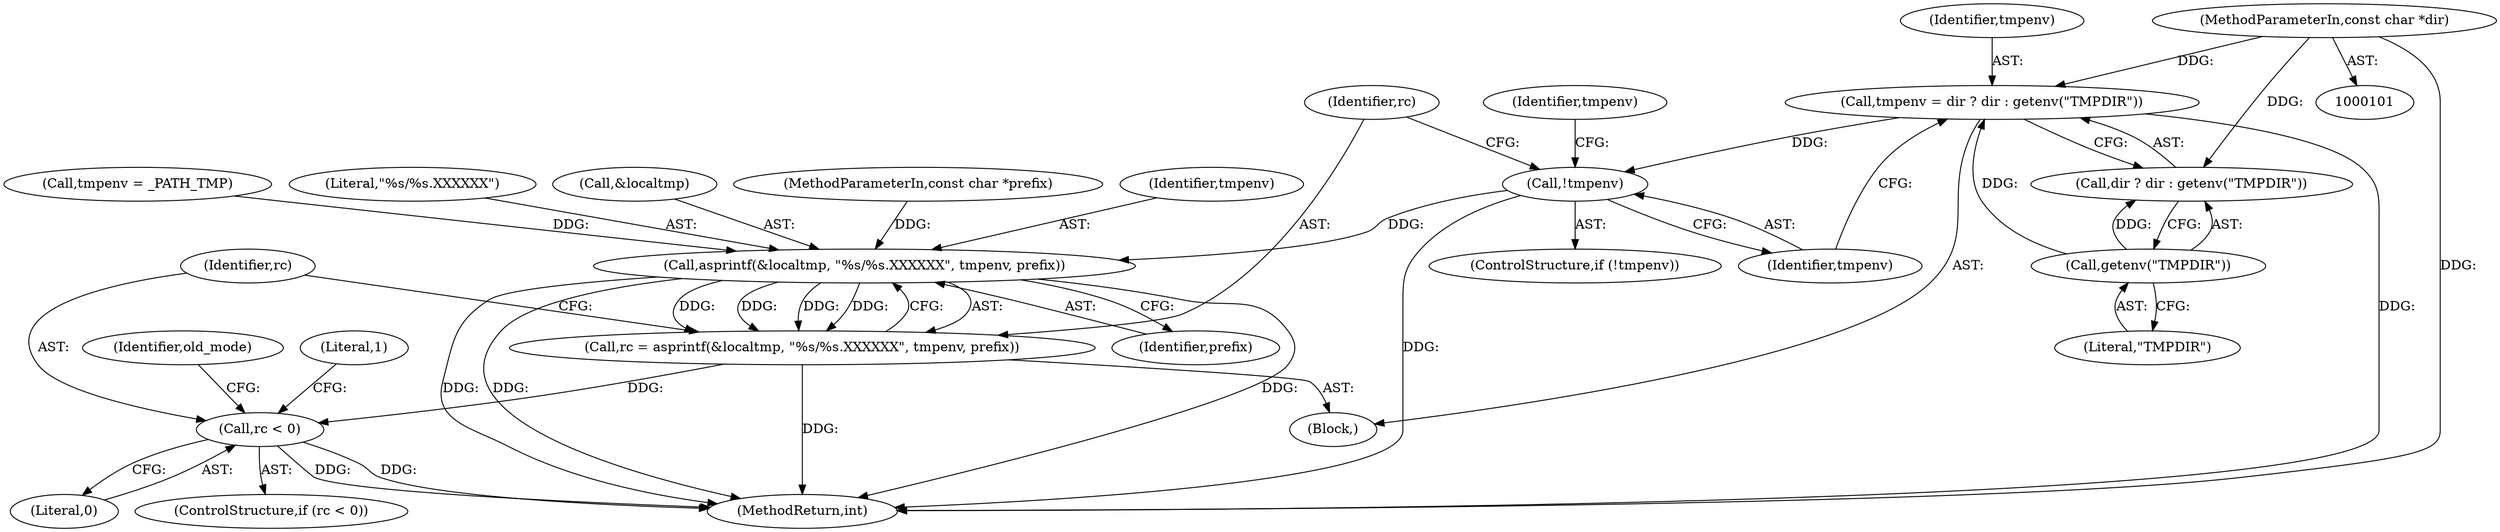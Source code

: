digraph "0_util-linux_bde91c85bdc77975155058276f99d2e0f5eab5a9_0@API" {
"1000111" [label="(Call,tmpenv = dir ? dir : getenv(\"TMPDIR\"))"];
"1000103" [label="(MethodParameterIn,const char *dir)"];
"1000116" [label="(Call,getenv(\"TMPDIR\"))"];
"1000119" [label="(Call,!tmpenv)"];
"1000126" [label="(Call,asprintf(&localtmp, \"%s/%s.XXXXXX\", tmpenv, prefix))"];
"1000124" [label="(Call,rc = asprintf(&localtmp, \"%s/%s.XXXXXX\", tmpenv, prefix))"];
"1000133" [label="(Call,rc < 0)"];
"1000120" [label="(Identifier,tmpenv)"];
"1000124" [label="(Call,rc = asprintf(&localtmp, \"%s/%s.XXXXXX\", tmpenv, prefix))"];
"1000121" [label="(Call,tmpenv = _PATH_TMP)"];
"1000126" [label="(Call,asprintf(&localtmp, \"%s/%s.XXXXXX\", tmpenv, prefix))"];
"1000129" [label="(Literal,\"%s/%s.XXXXXX\")"];
"1000122" [label="(Identifier,tmpenv)"];
"1000127" [label="(Call,&localtmp)"];
"1000118" [label="(ControlStructure,if (!tmpenv))"];
"1000119" [label="(Call,!tmpenv)"];
"1000112" [label="(Identifier,tmpenv)"];
"1000105" [label="(Block,)"];
"1000125" [label="(Identifier,rc)"];
"1000131" [label="(Identifier,prefix)"];
"1000132" [label="(ControlStructure,if (rc < 0))"];
"1000104" [label="(MethodParameterIn,const char *prefix)"];
"1000116" [label="(Call,getenv(\"TMPDIR\"))"];
"1000173" [label="(MethodReturn,int)"];
"1000133" [label="(Call,rc < 0)"];
"1000138" [label="(Literal,1)"];
"1000113" [label="(Call,dir ? dir : getenv(\"TMPDIR\"))"];
"1000111" [label="(Call,tmpenv = dir ? dir : getenv(\"TMPDIR\"))"];
"1000134" [label="(Identifier,rc)"];
"1000140" [label="(Identifier,old_mode)"];
"1000103" [label="(MethodParameterIn,const char *dir)"];
"1000135" [label="(Literal,0)"];
"1000117" [label="(Literal,\"TMPDIR\")"];
"1000130" [label="(Identifier,tmpenv)"];
"1000111" -> "1000105"  [label="AST: "];
"1000111" -> "1000113"  [label="CFG: "];
"1000112" -> "1000111"  [label="AST: "];
"1000113" -> "1000111"  [label="AST: "];
"1000120" -> "1000111"  [label="CFG: "];
"1000111" -> "1000173"  [label="DDG: "];
"1000103" -> "1000111"  [label="DDG: "];
"1000116" -> "1000111"  [label="DDG: "];
"1000111" -> "1000119"  [label="DDG: "];
"1000103" -> "1000101"  [label="AST: "];
"1000103" -> "1000173"  [label="DDG: "];
"1000103" -> "1000113"  [label="DDG: "];
"1000116" -> "1000113"  [label="AST: "];
"1000116" -> "1000117"  [label="CFG: "];
"1000117" -> "1000116"  [label="AST: "];
"1000113" -> "1000116"  [label="CFG: "];
"1000116" -> "1000113"  [label="DDG: "];
"1000119" -> "1000118"  [label="AST: "];
"1000119" -> "1000120"  [label="CFG: "];
"1000120" -> "1000119"  [label="AST: "];
"1000122" -> "1000119"  [label="CFG: "];
"1000125" -> "1000119"  [label="CFG: "];
"1000119" -> "1000173"  [label="DDG: "];
"1000119" -> "1000126"  [label="DDG: "];
"1000126" -> "1000124"  [label="AST: "];
"1000126" -> "1000131"  [label="CFG: "];
"1000127" -> "1000126"  [label="AST: "];
"1000129" -> "1000126"  [label="AST: "];
"1000130" -> "1000126"  [label="AST: "];
"1000131" -> "1000126"  [label="AST: "];
"1000124" -> "1000126"  [label="CFG: "];
"1000126" -> "1000173"  [label="DDG: "];
"1000126" -> "1000173"  [label="DDG: "];
"1000126" -> "1000173"  [label="DDG: "];
"1000126" -> "1000124"  [label="DDG: "];
"1000126" -> "1000124"  [label="DDG: "];
"1000126" -> "1000124"  [label="DDG: "];
"1000126" -> "1000124"  [label="DDG: "];
"1000121" -> "1000126"  [label="DDG: "];
"1000104" -> "1000126"  [label="DDG: "];
"1000124" -> "1000105"  [label="AST: "];
"1000125" -> "1000124"  [label="AST: "];
"1000134" -> "1000124"  [label="CFG: "];
"1000124" -> "1000173"  [label="DDG: "];
"1000124" -> "1000133"  [label="DDG: "];
"1000133" -> "1000132"  [label="AST: "];
"1000133" -> "1000135"  [label="CFG: "];
"1000134" -> "1000133"  [label="AST: "];
"1000135" -> "1000133"  [label="AST: "];
"1000138" -> "1000133"  [label="CFG: "];
"1000140" -> "1000133"  [label="CFG: "];
"1000133" -> "1000173"  [label="DDG: "];
"1000133" -> "1000173"  [label="DDG: "];
}
